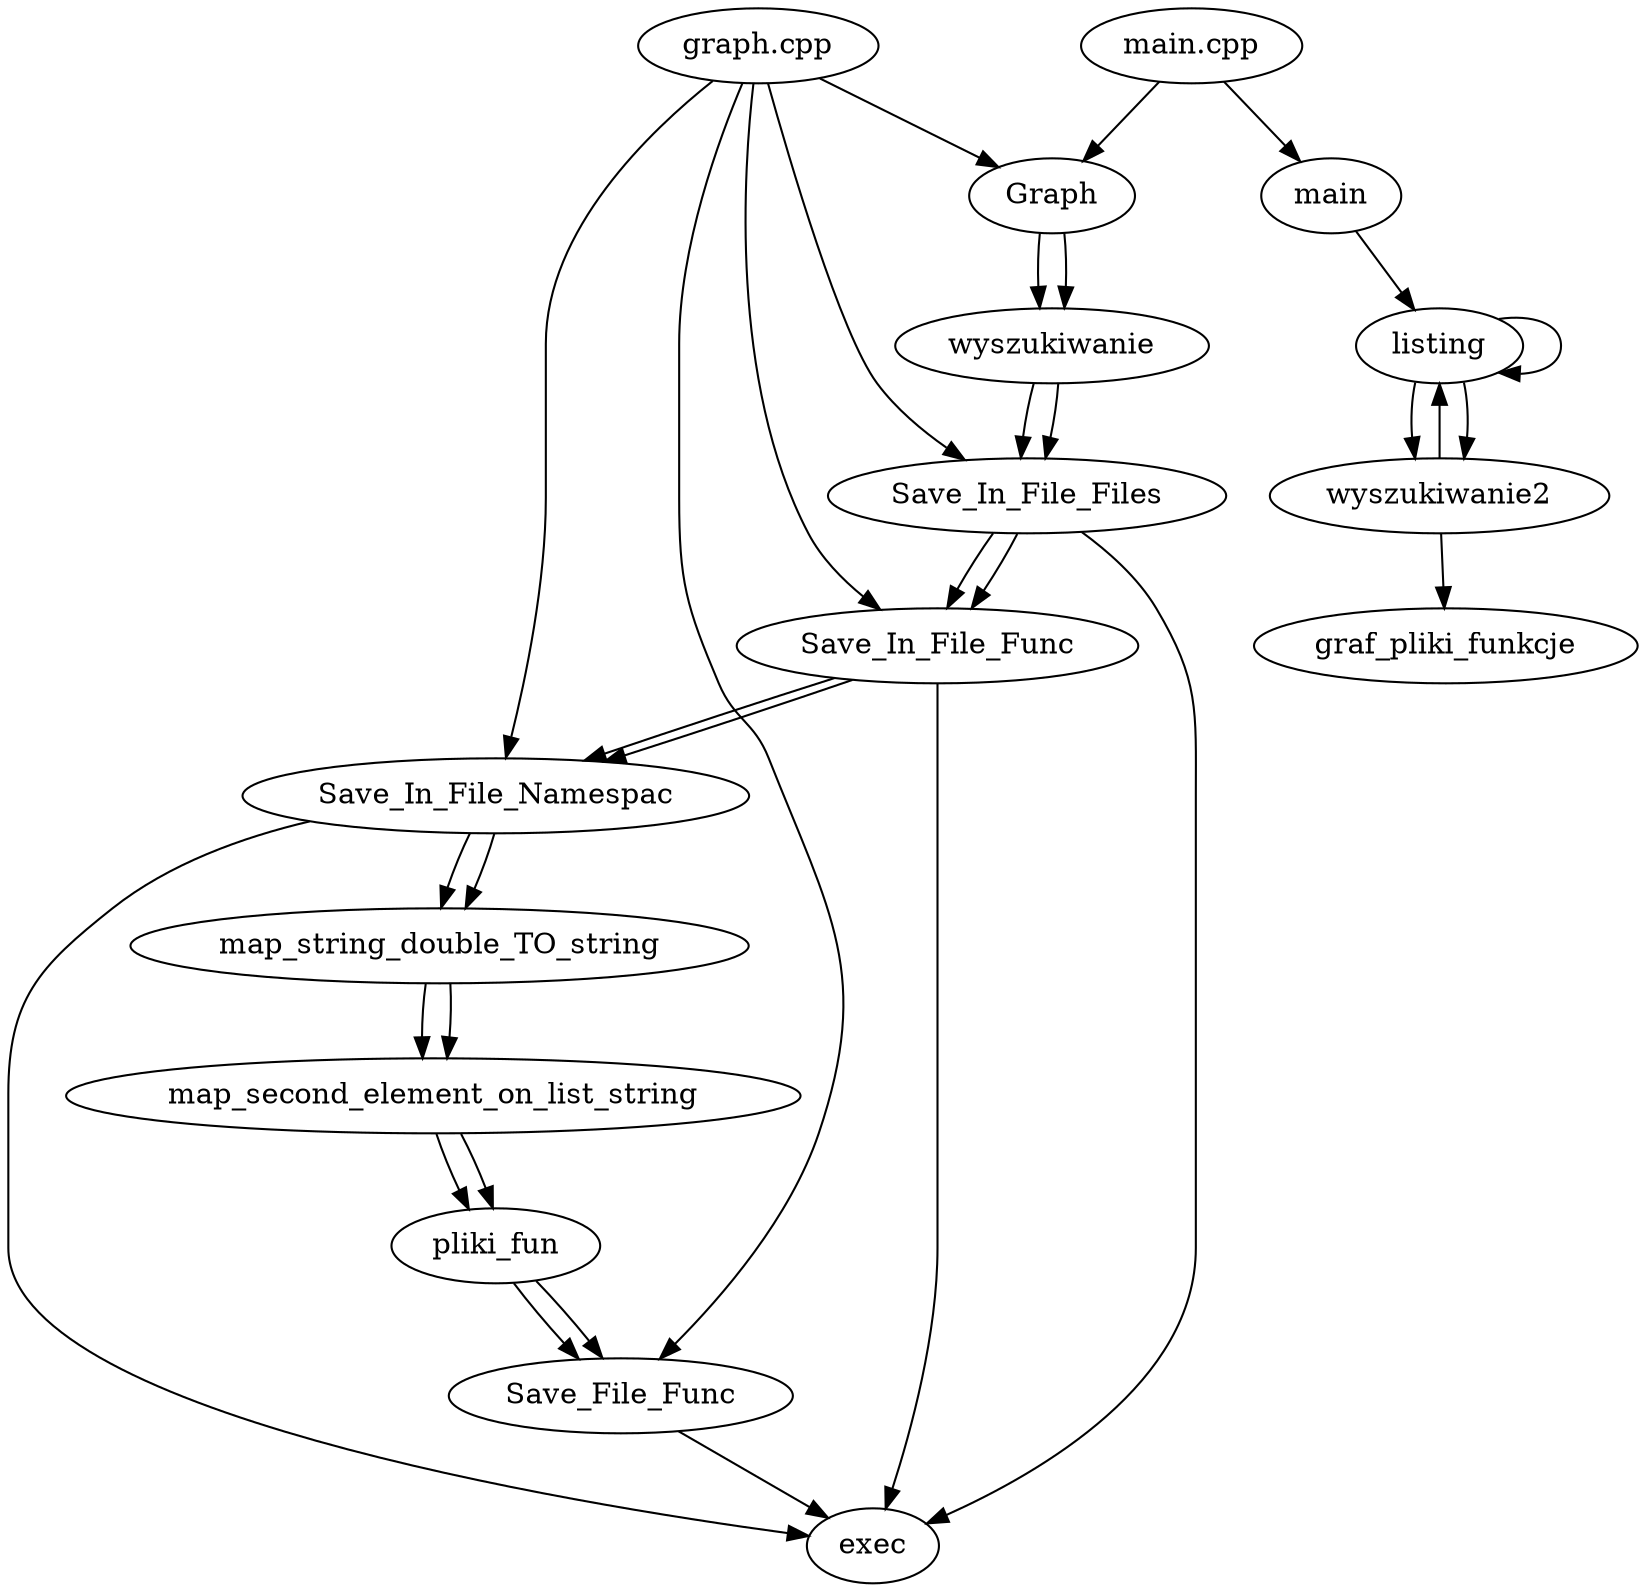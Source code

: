 digraph files_graph
{
"graph.cpp"->"Graph"
->"wyszukiwanie"->"Save_In_File_Files"->"Save_In_File_Func"->"Save_In_File_Namespac"->"map_string_double_TO_string"->"map_second_element_on_list_string"->"pliki_fun"->"Save_File_Func""graph.cpp"->"Save_File_Func"
->"exec""graph.cpp"->"Save_In_File_Files"
->"exec""graph.cpp"->"Save_In_File_Func"
->"exec""graph.cpp"->"Save_In_File_Namespac"
->"exec""main.cpp"->"Graph"
->"wyszukiwanie"->"Save_In_File_Files"->"Save_In_File_Func"->"Save_In_File_Namespac"->"map_string_double_TO_string"->"map_second_element_on_list_string"->"pliki_fun"->"Save_File_Func""main.cpp"->"main"
->"listing"->"listing"->"wyszukiwanie2"->"listing"->"wyszukiwanie2"->"graf_pliki_funkcje"}